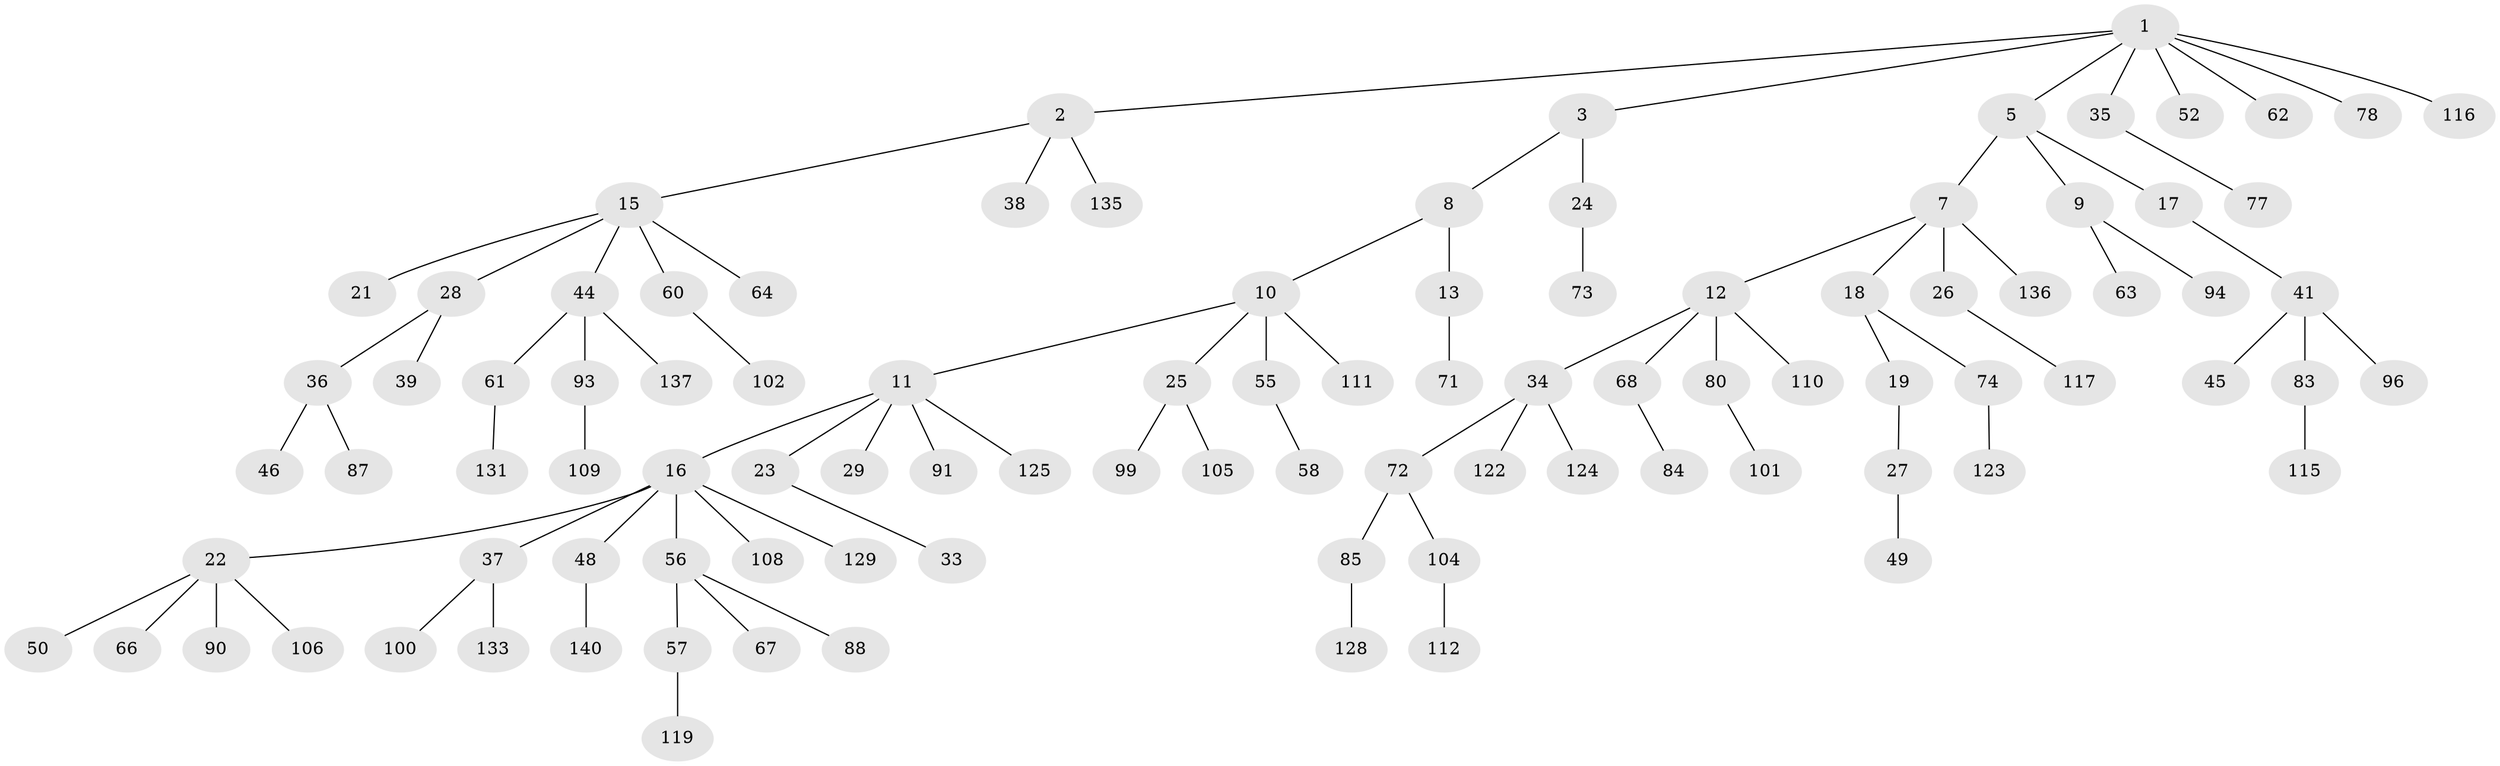 // original degree distribution, {7: 0.014184397163120567, 5: 0.02127659574468085, 4: 0.07801418439716312, 1: 0.5319148936170213, 2: 0.19148936170212766, 6: 0.02127659574468085, 3: 0.14184397163120568}
// Generated by graph-tools (version 1.1) at 2025/42/03/06/25 10:42:04]
// undirected, 97 vertices, 96 edges
graph export_dot {
graph [start="1"]
  node [color=gray90,style=filled];
  1 [super="+32"];
  2 [super="+4"];
  3 [super="+51"];
  5 [super="+6"];
  7 [super="+42"];
  8 [super="+75"];
  9;
  10 [super="+30"];
  11 [super="+31"];
  12 [super="+40"];
  13 [super="+14"];
  15 [super="+20"];
  16 [super="+70"];
  17 [super="+69"];
  18 [super="+53"];
  19;
  21 [super="+141"];
  22 [super="+54"];
  23 [super="+86"];
  24;
  25 [super="+132"];
  26 [super="+89"];
  27 [super="+98"];
  28 [super="+82"];
  29;
  33;
  34;
  35 [super="+59"];
  36;
  37 [super="+43"];
  38;
  39;
  41 [super="+65"];
  44;
  45 [super="+107"];
  46 [super="+47"];
  48 [super="+92"];
  49 [super="+126"];
  50 [super="+81"];
  52;
  55;
  56 [super="+134"];
  57 [super="+127"];
  58;
  60;
  61;
  62;
  63;
  64 [super="+95"];
  66;
  67;
  68 [super="+76"];
  71;
  72 [super="+79"];
  73 [super="+97"];
  74;
  77 [super="+118"];
  78 [super="+103"];
  80;
  83 [super="+130"];
  84;
  85 [super="+113"];
  87 [super="+114"];
  88;
  90;
  91;
  93 [super="+120"];
  94;
  96;
  99;
  100;
  101;
  102;
  104 [super="+138"];
  105;
  106;
  108 [super="+121"];
  109;
  110;
  111;
  112;
  115;
  116;
  117;
  119;
  122;
  123;
  124;
  125;
  128;
  129;
  131;
  133;
  135 [super="+139"];
  136;
  137;
  140;
  1 -- 2;
  1 -- 3;
  1 -- 5;
  1 -- 35;
  1 -- 62;
  1 -- 78;
  1 -- 116;
  1 -- 52;
  2 -- 15;
  2 -- 38;
  2 -- 135;
  3 -- 8;
  3 -- 24;
  5 -- 7;
  5 -- 17;
  5 -- 9;
  7 -- 12;
  7 -- 18;
  7 -- 26;
  7 -- 136;
  8 -- 10;
  8 -- 13;
  9 -- 63;
  9 -- 94;
  10 -- 11;
  10 -- 25;
  10 -- 55;
  10 -- 111;
  11 -- 16;
  11 -- 23;
  11 -- 29;
  11 -- 91;
  11 -- 125;
  12 -- 34;
  12 -- 110;
  12 -- 80;
  12 -- 68;
  13 -- 71;
  15 -- 21;
  15 -- 44;
  15 -- 64;
  15 -- 28;
  15 -- 60;
  16 -- 22;
  16 -- 37;
  16 -- 48;
  16 -- 56;
  16 -- 129;
  16 -- 108;
  17 -- 41;
  18 -- 19;
  18 -- 74;
  19 -- 27;
  22 -- 50;
  22 -- 66;
  22 -- 90;
  22 -- 106;
  23 -- 33;
  24 -- 73;
  25 -- 99;
  25 -- 105;
  26 -- 117;
  27 -- 49;
  28 -- 36;
  28 -- 39;
  34 -- 72;
  34 -- 122;
  34 -- 124;
  35 -- 77;
  36 -- 46;
  36 -- 87;
  37 -- 100;
  37 -- 133;
  41 -- 45;
  41 -- 83;
  41 -- 96;
  44 -- 61;
  44 -- 93;
  44 -- 137;
  48 -- 140;
  55 -- 58;
  56 -- 57;
  56 -- 67;
  56 -- 88;
  57 -- 119;
  60 -- 102;
  61 -- 131;
  68 -- 84;
  72 -- 104;
  72 -- 85;
  74 -- 123;
  80 -- 101;
  83 -- 115;
  85 -- 128;
  93 -- 109;
  104 -- 112;
}
